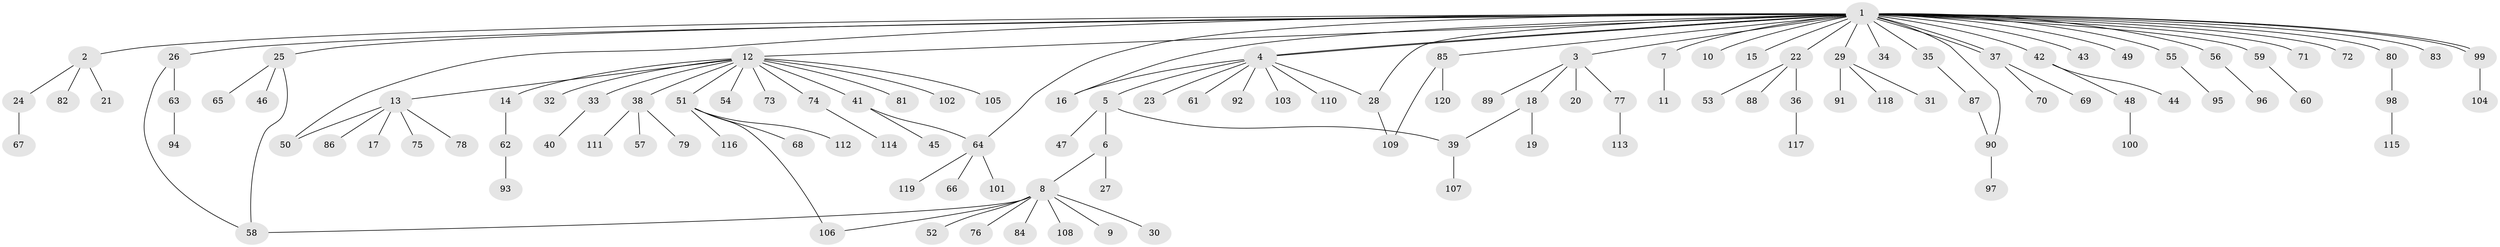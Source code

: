 // coarse degree distribution, {32: 0.011235955056179775, 3: 0.0898876404494382, 6: 0.02247191011235955, 10: 0.011235955056179775, 5: 0.011235955056179775, 2: 0.12359550561797752, 8: 0.011235955056179775, 1: 0.6741573033707865, 15: 0.011235955056179775, 4: 0.033707865168539325}
// Generated by graph-tools (version 1.1) at 2025/51/02/27/25 19:51:59]
// undirected, 120 vertices, 132 edges
graph export_dot {
graph [start="1"]
  node [color=gray90,style=filled];
  1;
  2;
  3;
  4;
  5;
  6;
  7;
  8;
  9;
  10;
  11;
  12;
  13;
  14;
  15;
  16;
  17;
  18;
  19;
  20;
  21;
  22;
  23;
  24;
  25;
  26;
  27;
  28;
  29;
  30;
  31;
  32;
  33;
  34;
  35;
  36;
  37;
  38;
  39;
  40;
  41;
  42;
  43;
  44;
  45;
  46;
  47;
  48;
  49;
  50;
  51;
  52;
  53;
  54;
  55;
  56;
  57;
  58;
  59;
  60;
  61;
  62;
  63;
  64;
  65;
  66;
  67;
  68;
  69;
  70;
  71;
  72;
  73;
  74;
  75;
  76;
  77;
  78;
  79;
  80;
  81;
  82;
  83;
  84;
  85;
  86;
  87;
  88;
  89;
  90;
  91;
  92;
  93;
  94;
  95;
  96;
  97;
  98;
  99;
  100;
  101;
  102;
  103;
  104;
  105;
  106;
  107;
  108;
  109;
  110;
  111;
  112;
  113;
  114;
  115;
  116;
  117;
  118;
  119;
  120;
  1 -- 2;
  1 -- 3;
  1 -- 4;
  1 -- 4;
  1 -- 7;
  1 -- 10;
  1 -- 12;
  1 -- 15;
  1 -- 16;
  1 -- 22;
  1 -- 25;
  1 -- 26;
  1 -- 28;
  1 -- 29;
  1 -- 34;
  1 -- 35;
  1 -- 37;
  1 -- 37;
  1 -- 42;
  1 -- 43;
  1 -- 49;
  1 -- 50;
  1 -- 55;
  1 -- 56;
  1 -- 59;
  1 -- 64;
  1 -- 71;
  1 -- 72;
  1 -- 80;
  1 -- 83;
  1 -- 85;
  1 -- 90;
  1 -- 99;
  1 -- 99;
  2 -- 21;
  2 -- 24;
  2 -- 82;
  3 -- 18;
  3 -- 20;
  3 -- 77;
  3 -- 89;
  4 -- 5;
  4 -- 16;
  4 -- 23;
  4 -- 28;
  4 -- 61;
  4 -- 92;
  4 -- 103;
  4 -- 110;
  5 -- 6;
  5 -- 39;
  5 -- 47;
  6 -- 8;
  6 -- 27;
  7 -- 11;
  8 -- 9;
  8 -- 30;
  8 -- 52;
  8 -- 58;
  8 -- 76;
  8 -- 84;
  8 -- 106;
  8 -- 108;
  12 -- 13;
  12 -- 14;
  12 -- 32;
  12 -- 33;
  12 -- 38;
  12 -- 41;
  12 -- 51;
  12 -- 54;
  12 -- 73;
  12 -- 74;
  12 -- 81;
  12 -- 102;
  12 -- 105;
  13 -- 17;
  13 -- 50;
  13 -- 75;
  13 -- 78;
  13 -- 86;
  14 -- 62;
  18 -- 19;
  18 -- 39;
  22 -- 36;
  22 -- 53;
  22 -- 88;
  24 -- 67;
  25 -- 46;
  25 -- 58;
  25 -- 65;
  26 -- 58;
  26 -- 63;
  28 -- 109;
  29 -- 31;
  29 -- 91;
  29 -- 118;
  33 -- 40;
  35 -- 87;
  36 -- 117;
  37 -- 69;
  37 -- 70;
  38 -- 57;
  38 -- 79;
  38 -- 111;
  39 -- 107;
  41 -- 45;
  41 -- 64;
  42 -- 44;
  42 -- 48;
  48 -- 100;
  51 -- 68;
  51 -- 106;
  51 -- 112;
  51 -- 116;
  55 -- 95;
  56 -- 96;
  59 -- 60;
  62 -- 93;
  63 -- 94;
  64 -- 66;
  64 -- 101;
  64 -- 119;
  74 -- 114;
  77 -- 113;
  80 -- 98;
  85 -- 109;
  85 -- 120;
  87 -- 90;
  90 -- 97;
  98 -- 115;
  99 -- 104;
}
